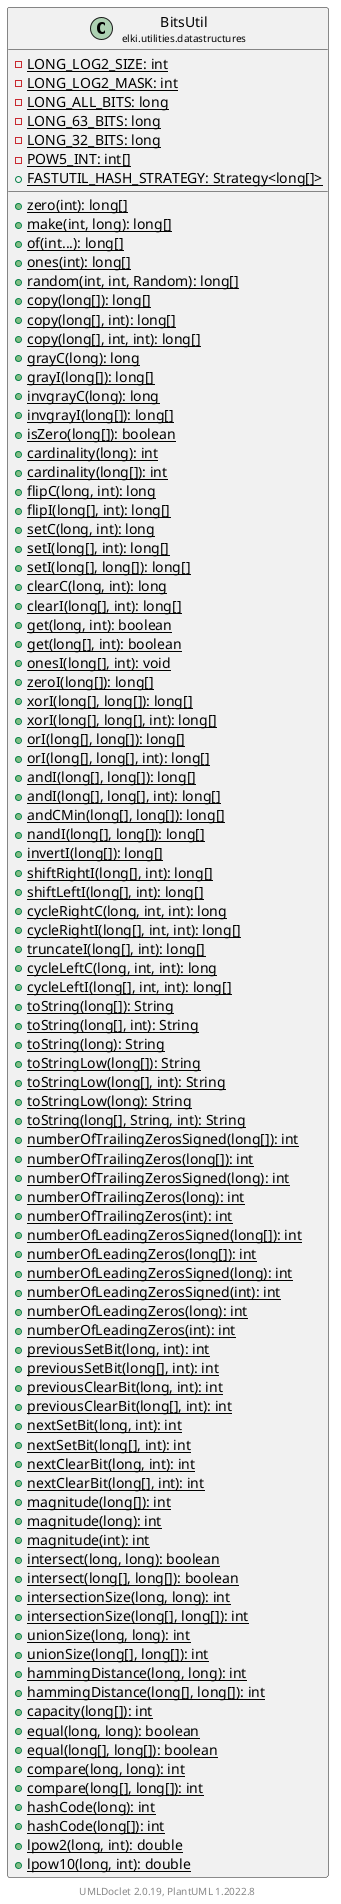 @startuml
    remove .*\.(Instance|Par|Parameterizer|Factory)$
    set namespaceSeparator none
    hide empty fields
    hide empty methods

    class "<size:14>BitsUtil\n<size:10>elki.utilities.datastructures" as elki.utilities.datastructures.BitsUtil [[BitsUtil.html]] {
        {static} -LONG_LOG2_SIZE: int
        {static} -LONG_LOG2_MASK: int
        {static} -LONG_ALL_BITS: long
        {static} -LONG_63_BITS: long
        {static} -LONG_32_BITS: long
        {static} -POW5_INT: int[]
        {static} +FASTUTIL_HASH_STRATEGY: Strategy<long[]>
        {static} +zero(int): long[]
        {static} +make(int, long): long[]
        {static} +of(int...): long[]
        {static} +ones(int): long[]
        {static} +random(int, int, Random): long[]
        {static} +copy(long[]): long[]
        {static} +copy(long[], int): long[]
        {static} +copy(long[], int, int): long[]
        {static} +grayC(long): long
        {static} +grayI(long[]): long[]
        {static} +invgrayC(long): long
        {static} +invgrayI(long[]): long[]
        {static} +isZero(long[]): boolean
        {static} +cardinality(long): int
        {static} +cardinality(long[]): int
        {static} +flipC(long, int): long
        {static} +flipI(long[], int): long[]
        {static} +setC(long, int): long
        {static} +setI(long[], int): long[]
        {static} +setI(long[], long[]): long[]
        {static} +clearC(long, int): long
        {static} +clearI(long[], int): long[]
        {static} +get(long, int): boolean
        {static} +get(long[], int): boolean
        {static} +onesI(long[], int): void
        {static} +zeroI(long[]): long[]
        {static} +xorI(long[], long[]): long[]
        {static} +xorI(long[], long[], int): long[]
        {static} +orI(long[], long[]): long[]
        {static} +orI(long[], long[], int): long[]
        {static} +andI(long[], long[]): long[]
        {static} +andI(long[], long[], int): long[]
        {static} +andCMin(long[], long[]): long[]
        {static} +nandI(long[], long[]): long[]
        {static} +invertI(long[]): long[]
        {static} +shiftRightI(long[], int): long[]
        {static} +shiftLeftI(long[], int): long[]
        {static} +cycleRightC(long, int, int): long
        {static} +cycleRightI(long[], int, int): long[]
        {static} +truncateI(long[], int): long[]
        {static} +cycleLeftC(long, int, int): long
        {static} +cycleLeftI(long[], int, int): long[]
        {static} +toString(long[]): String
        {static} +toString(long[], int): String
        {static} +toString(long): String
        {static} +toStringLow(long[]): String
        {static} +toStringLow(long[], int): String
        {static} +toStringLow(long): String
        {static} +toString(long[], String, int): String
        {static} +numberOfTrailingZerosSigned(long[]): int
        {static} +numberOfTrailingZeros(long[]): int
        {static} +numberOfTrailingZerosSigned(long): int
        {static} +numberOfTrailingZeros(long): int
        {static} +numberOfTrailingZeros(int): int
        {static} +numberOfLeadingZerosSigned(long[]): int
        {static} +numberOfLeadingZeros(long[]): int
        {static} +numberOfLeadingZerosSigned(long): int
        {static} +numberOfLeadingZerosSigned(int): int
        {static} +numberOfLeadingZeros(long): int
        {static} +numberOfLeadingZeros(int): int
        {static} +previousSetBit(long, int): int
        {static} +previousSetBit(long[], int): int
        {static} +previousClearBit(long, int): int
        {static} +previousClearBit(long[], int): int
        {static} +nextSetBit(long, int): int
        {static} +nextSetBit(long[], int): int
        {static} +nextClearBit(long, int): int
        {static} +nextClearBit(long[], int): int
        {static} +magnitude(long[]): int
        {static} +magnitude(long): int
        {static} +magnitude(int): int
        {static} +intersect(long, long): boolean
        {static} +intersect(long[], long[]): boolean
        {static} +intersectionSize(long, long): int
        {static} +intersectionSize(long[], long[]): int
        {static} +unionSize(long, long): int
        {static} +unionSize(long[], long[]): int
        {static} +hammingDistance(long, long): int
        {static} +hammingDistance(long[], long[]): int
        {static} +capacity(long[]): int
        {static} +equal(long, long): boolean
        {static} +equal(long[], long[]): boolean
        {static} +compare(long, long): int
        {static} +compare(long[], long[]): int
        {static} +hashCode(long): int
        {static} +hashCode(long[]): int
        {static} +lpow2(long, int): double
        {static} +lpow10(long, int): double
    }

    center footer UMLDoclet 2.0.19, PlantUML 1.2022.8
@enduml
